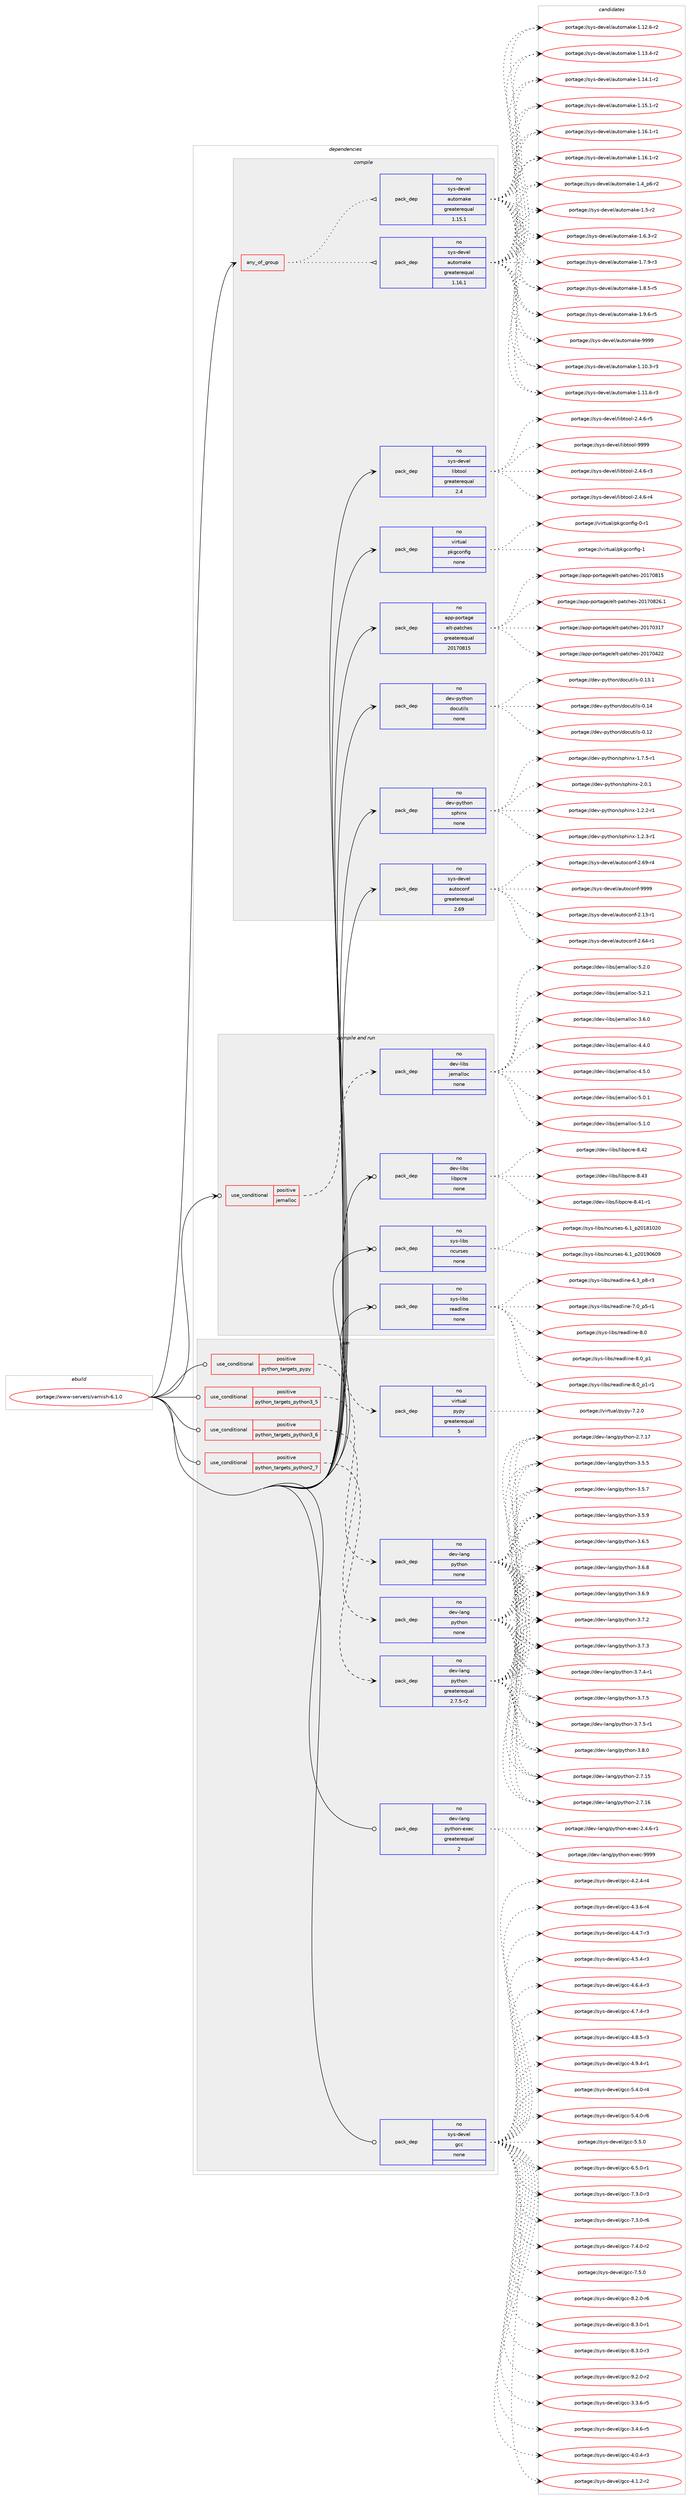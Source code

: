 digraph prolog {

# *************
# Graph options
# *************

newrank=true;
concentrate=true;
compound=true;
graph [rankdir=LR,fontname=Helvetica,fontsize=10,ranksep=1.5];#, ranksep=2.5, nodesep=0.2];
edge  [arrowhead=vee];
node  [fontname=Helvetica,fontsize=10];

# **********
# The ebuild
# **********

subgraph cluster_leftcol {
color=gray;
rank=same;
label=<<i>ebuild</i>>;
id [label="portage://www-servers/varnish-6.1.0", color=red, width=4, href="../www-servers/varnish-6.1.0.svg"];
}

# ****************
# The dependencies
# ****************

subgraph cluster_midcol {
color=gray;
label=<<i>dependencies</i>>;
subgraph cluster_compile {
fillcolor="#eeeeee";
style=filled;
label=<<i>compile</i>>;
subgraph any7630 {
dependency445275 [label=<<TABLE BORDER="0" CELLBORDER="1" CELLSPACING="0" CELLPADDING="4"><TR><TD CELLPADDING="10">any_of_group</TD></TR></TABLE>>, shape=none, color=red];subgraph pack330003 {
dependency445276 [label=<<TABLE BORDER="0" CELLBORDER="1" CELLSPACING="0" CELLPADDING="4" WIDTH="220"><TR><TD ROWSPAN="6" CELLPADDING="30">pack_dep</TD></TR><TR><TD WIDTH="110">no</TD></TR><TR><TD>sys-devel</TD></TR><TR><TD>automake</TD></TR><TR><TD>greaterequal</TD></TR><TR><TD>1.16.1</TD></TR></TABLE>>, shape=none, color=blue];
}
dependency445275:e -> dependency445276:w [weight=20,style="dotted",arrowhead="oinv"];
subgraph pack330004 {
dependency445277 [label=<<TABLE BORDER="0" CELLBORDER="1" CELLSPACING="0" CELLPADDING="4" WIDTH="220"><TR><TD ROWSPAN="6" CELLPADDING="30">pack_dep</TD></TR><TR><TD WIDTH="110">no</TD></TR><TR><TD>sys-devel</TD></TR><TR><TD>automake</TD></TR><TR><TD>greaterequal</TD></TR><TR><TD>1.15.1</TD></TR></TABLE>>, shape=none, color=blue];
}
dependency445275:e -> dependency445277:w [weight=20,style="dotted",arrowhead="oinv"];
}
id:e -> dependency445275:w [weight=20,style="solid",arrowhead="vee"];
subgraph pack330005 {
dependency445278 [label=<<TABLE BORDER="0" CELLBORDER="1" CELLSPACING="0" CELLPADDING="4" WIDTH="220"><TR><TD ROWSPAN="6" CELLPADDING="30">pack_dep</TD></TR><TR><TD WIDTH="110">no</TD></TR><TR><TD>app-portage</TD></TR><TR><TD>elt-patches</TD></TR><TR><TD>greaterequal</TD></TR><TR><TD>20170815</TD></TR></TABLE>>, shape=none, color=blue];
}
id:e -> dependency445278:w [weight=20,style="solid",arrowhead="vee"];
subgraph pack330006 {
dependency445279 [label=<<TABLE BORDER="0" CELLBORDER="1" CELLSPACING="0" CELLPADDING="4" WIDTH="220"><TR><TD ROWSPAN="6" CELLPADDING="30">pack_dep</TD></TR><TR><TD WIDTH="110">no</TD></TR><TR><TD>dev-python</TD></TR><TR><TD>docutils</TD></TR><TR><TD>none</TD></TR><TR><TD></TD></TR></TABLE>>, shape=none, color=blue];
}
id:e -> dependency445279:w [weight=20,style="solid",arrowhead="vee"];
subgraph pack330007 {
dependency445280 [label=<<TABLE BORDER="0" CELLBORDER="1" CELLSPACING="0" CELLPADDING="4" WIDTH="220"><TR><TD ROWSPAN="6" CELLPADDING="30">pack_dep</TD></TR><TR><TD WIDTH="110">no</TD></TR><TR><TD>dev-python</TD></TR><TR><TD>sphinx</TD></TR><TR><TD>none</TD></TR><TR><TD></TD></TR></TABLE>>, shape=none, color=blue];
}
id:e -> dependency445280:w [weight=20,style="solid",arrowhead="vee"];
subgraph pack330008 {
dependency445281 [label=<<TABLE BORDER="0" CELLBORDER="1" CELLSPACING="0" CELLPADDING="4" WIDTH="220"><TR><TD ROWSPAN="6" CELLPADDING="30">pack_dep</TD></TR><TR><TD WIDTH="110">no</TD></TR><TR><TD>sys-devel</TD></TR><TR><TD>autoconf</TD></TR><TR><TD>greaterequal</TD></TR><TR><TD>2.69</TD></TR></TABLE>>, shape=none, color=blue];
}
id:e -> dependency445281:w [weight=20,style="solid",arrowhead="vee"];
subgraph pack330009 {
dependency445282 [label=<<TABLE BORDER="0" CELLBORDER="1" CELLSPACING="0" CELLPADDING="4" WIDTH="220"><TR><TD ROWSPAN="6" CELLPADDING="30">pack_dep</TD></TR><TR><TD WIDTH="110">no</TD></TR><TR><TD>sys-devel</TD></TR><TR><TD>libtool</TD></TR><TR><TD>greaterequal</TD></TR><TR><TD>2.4</TD></TR></TABLE>>, shape=none, color=blue];
}
id:e -> dependency445282:w [weight=20,style="solid",arrowhead="vee"];
subgraph pack330010 {
dependency445283 [label=<<TABLE BORDER="0" CELLBORDER="1" CELLSPACING="0" CELLPADDING="4" WIDTH="220"><TR><TD ROWSPAN="6" CELLPADDING="30">pack_dep</TD></TR><TR><TD WIDTH="110">no</TD></TR><TR><TD>virtual</TD></TR><TR><TD>pkgconfig</TD></TR><TR><TD>none</TD></TR><TR><TD></TD></TR></TABLE>>, shape=none, color=blue];
}
id:e -> dependency445283:w [weight=20,style="solid",arrowhead="vee"];
}
subgraph cluster_compileandrun {
fillcolor="#eeeeee";
style=filled;
label=<<i>compile and run</i>>;
subgraph cond107357 {
dependency445284 [label=<<TABLE BORDER="0" CELLBORDER="1" CELLSPACING="0" CELLPADDING="4"><TR><TD ROWSPAN="3" CELLPADDING="10">use_conditional</TD></TR><TR><TD>positive</TD></TR><TR><TD>jemalloc</TD></TR></TABLE>>, shape=none, color=red];
subgraph pack330011 {
dependency445285 [label=<<TABLE BORDER="0" CELLBORDER="1" CELLSPACING="0" CELLPADDING="4" WIDTH="220"><TR><TD ROWSPAN="6" CELLPADDING="30">pack_dep</TD></TR><TR><TD WIDTH="110">no</TD></TR><TR><TD>dev-libs</TD></TR><TR><TD>jemalloc</TD></TR><TR><TD>none</TD></TR><TR><TD></TD></TR></TABLE>>, shape=none, color=blue];
}
dependency445284:e -> dependency445285:w [weight=20,style="dashed",arrowhead="vee"];
}
id:e -> dependency445284:w [weight=20,style="solid",arrowhead="odotvee"];
subgraph pack330012 {
dependency445286 [label=<<TABLE BORDER="0" CELLBORDER="1" CELLSPACING="0" CELLPADDING="4" WIDTH="220"><TR><TD ROWSPAN="6" CELLPADDING="30">pack_dep</TD></TR><TR><TD WIDTH="110">no</TD></TR><TR><TD>dev-libs</TD></TR><TR><TD>libpcre</TD></TR><TR><TD>none</TD></TR><TR><TD></TD></TR></TABLE>>, shape=none, color=blue];
}
id:e -> dependency445286:w [weight=20,style="solid",arrowhead="odotvee"];
subgraph pack330013 {
dependency445287 [label=<<TABLE BORDER="0" CELLBORDER="1" CELLSPACING="0" CELLPADDING="4" WIDTH="220"><TR><TD ROWSPAN="6" CELLPADDING="30">pack_dep</TD></TR><TR><TD WIDTH="110">no</TD></TR><TR><TD>sys-libs</TD></TR><TR><TD>ncurses</TD></TR><TR><TD>none</TD></TR><TR><TD></TD></TR></TABLE>>, shape=none, color=blue];
}
id:e -> dependency445287:w [weight=20,style="solid",arrowhead="odotvee"];
subgraph pack330014 {
dependency445288 [label=<<TABLE BORDER="0" CELLBORDER="1" CELLSPACING="0" CELLPADDING="4" WIDTH="220"><TR><TD ROWSPAN="6" CELLPADDING="30">pack_dep</TD></TR><TR><TD WIDTH="110">no</TD></TR><TR><TD>sys-libs</TD></TR><TR><TD>readline</TD></TR><TR><TD>none</TD></TR><TR><TD></TD></TR></TABLE>>, shape=none, color=blue];
}
id:e -> dependency445288:w [weight=20,style="solid",arrowhead="odotvee"];
}
subgraph cluster_run {
fillcolor="#eeeeee";
style=filled;
label=<<i>run</i>>;
subgraph cond107358 {
dependency445289 [label=<<TABLE BORDER="0" CELLBORDER="1" CELLSPACING="0" CELLPADDING="4"><TR><TD ROWSPAN="3" CELLPADDING="10">use_conditional</TD></TR><TR><TD>positive</TD></TR><TR><TD>python_targets_pypy</TD></TR></TABLE>>, shape=none, color=red];
subgraph pack330015 {
dependency445290 [label=<<TABLE BORDER="0" CELLBORDER="1" CELLSPACING="0" CELLPADDING="4" WIDTH="220"><TR><TD ROWSPAN="6" CELLPADDING="30">pack_dep</TD></TR><TR><TD WIDTH="110">no</TD></TR><TR><TD>virtual</TD></TR><TR><TD>pypy</TD></TR><TR><TD>greaterequal</TD></TR><TR><TD>5</TD></TR></TABLE>>, shape=none, color=blue];
}
dependency445289:e -> dependency445290:w [weight=20,style="dashed",arrowhead="vee"];
}
id:e -> dependency445289:w [weight=20,style="solid",arrowhead="odot"];
subgraph cond107359 {
dependency445291 [label=<<TABLE BORDER="0" CELLBORDER="1" CELLSPACING="0" CELLPADDING="4"><TR><TD ROWSPAN="3" CELLPADDING="10">use_conditional</TD></TR><TR><TD>positive</TD></TR><TR><TD>python_targets_python2_7</TD></TR></TABLE>>, shape=none, color=red];
subgraph pack330016 {
dependency445292 [label=<<TABLE BORDER="0" CELLBORDER="1" CELLSPACING="0" CELLPADDING="4" WIDTH="220"><TR><TD ROWSPAN="6" CELLPADDING="30">pack_dep</TD></TR><TR><TD WIDTH="110">no</TD></TR><TR><TD>dev-lang</TD></TR><TR><TD>python</TD></TR><TR><TD>greaterequal</TD></TR><TR><TD>2.7.5-r2</TD></TR></TABLE>>, shape=none, color=blue];
}
dependency445291:e -> dependency445292:w [weight=20,style="dashed",arrowhead="vee"];
}
id:e -> dependency445291:w [weight=20,style="solid",arrowhead="odot"];
subgraph cond107360 {
dependency445293 [label=<<TABLE BORDER="0" CELLBORDER="1" CELLSPACING="0" CELLPADDING="4"><TR><TD ROWSPAN="3" CELLPADDING="10">use_conditional</TD></TR><TR><TD>positive</TD></TR><TR><TD>python_targets_python3_5</TD></TR></TABLE>>, shape=none, color=red];
subgraph pack330017 {
dependency445294 [label=<<TABLE BORDER="0" CELLBORDER="1" CELLSPACING="0" CELLPADDING="4" WIDTH="220"><TR><TD ROWSPAN="6" CELLPADDING="30">pack_dep</TD></TR><TR><TD WIDTH="110">no</TD></TR><TR><TD>dev-lang</TD></TR><TR><TD>python</TD></TR><TR><TD>none</TD></TR><TR><TD></TD></TR></TABLE>>, shape=none, color=blue];
}
dependency445293:e -> dependency445294:w [weight=20,style="dashed",arrowhead="vee"];
}
id:e -> dependency445293:w [weight=20,style="solid",arrowhead="odot"];
subgraph cond107361 {
dependency445295 [label=<<TABLE BORDER="0" CELLBORDER="1" CELLSPACING="0" CELLPADDING="4"><TR><TD ROWSPAN="3" CELLPADDING="10">use_conditional</TD></TR><TR><TD>positive</TD></TR><TR><TD>python_targets_python3_6</TD></TR></TABLE>>, shape=none, color=red];
subgraph pack330018 {
dependency445296 [label=<<TABLE BORDER="0" CELLBORDER="1" CELLSPACING="0" CELLPADDING="4" WIDTH="220"><TR><TD ROWSPAN="6" CELLPADDING="30">pack_dep</TD></TR><TR><TD WIDTH="110">no</TD></TR><TR><TD>dev-lang</TD></TR><TR><TD>python</TD></TR><TR><TD>none</TD></TR><TR><TD></TD></TR></TABLE>>, shape=none, color=blue];
}
dependency445295:e -> dependency445296:w [weight=20,style="dashed",arrowhead="vee"];
}
id:e -> dependency445295:w [weight=20,style="solid",arrowhead="odot"];
subgraph pack330019 {
dependency445297 [label=<<TABLE BORDER="0" CELLBORDER="1" CELLSPACING="0" CELLPADDING="4" WIDTH="220"><TR><TD ROWSPAN="6" CELLPADDING="30">pack_dep</TD></TR><TR><TD WIDTH="110">no</TD></TR><TR><TD>dev-lang</TD></TR><TR><TD>python-exec</TD></TR><TR><TD>greaterequal</TD></TR><TR><TD>2</TD></TR></TABLE>>, shape=none, color=blue];
}
id:e -> dependency445297:w [weight=20,style="solid",arrowhead="odot"];
subgraph pack330020 {
dependency445298 [label=<<TABLE BORDER="0" CELLBORDER="1" CELLSPACING="0" CELLPADDING="4" WIDTH="220"><TR><TD ROWSPAN="6" CELLPADDING="30">pack_dep</TD></TR><TR><TD WIDTH="110">no</TD></TR><TR><TD>sys-devel</TD></TR><TR><TD>gcc</TD></TR><TR><TD>none</TD></TR><TR><TD></TD></TR></TABLE>>, shape=none, color=blue];
}
id:e -> dependency445298:w [weight=20,style="solid",arrowhead="odot"];
}
}

# **************
# The candidates
# **************

subgraph cluster_choices {
rank=same;
color=gray;
label=<<i>candidates</i>>;

subgraph choice330003 {
color=black;
nodesep=1;
choiceportage11512111545100101118101108479711711611110997107101454946494846514511451 [label="portage://sys-devel/automake-1.10.3-r3", color=red, width=4,href="../sys-devel/automake-1.10.3-r3.svg"];
choiceportage11512111545100101118101108479711711611110997107101454946494946544511451 [label="portage://sys-devel/automake-1.11.6-r3", color=red, width=4,href="../sys-devel/automake-1.11.6-r3.svg"];
choiceportage11512111545100101118101108479711711611110997107101454946495046544511450 [label="portage://sys-devel/automake-1.12.6-r2", color=red, width=4,href="../sys-devel/automake-1.12.6-r2.svg"];
choiceportage11512111545100101118101108479711711611110997107101454946495146524511450 [label="portage://sys-devel/automake-1.13.4-r2", color=red, width=4,href="../sys-devel/automake-1.13.4-r2.svg"];
choiceportage11512111545100101118101108479711711611110997107101454946495246494511450 [label="portage://sys-devel/automake-1.14.1-r2", color=red, width=4,href="../sys-devel/automake-1.14.1-r2.svg"];
choiceportage11512111545100101118101108479711711611110997107101454946495346494511450 [label="portage://sys-devel/automake-1.15.1-r2", color=red, width=4,href="../sys-devel/automake-1.15.1-r2.svg"];
choiceportage11512111545100101118101108479711711611110997107101454946495446494511449 [label="portage://sys-devel/automake-1.16.1-r1", color=red, width=4,href="../sys-devel/automake-1.16.1-r1.svg"];
choiceportage11512111545100101118101108479711711611110997107101454946495446494511450 [label="portage://sys-devel/automake-1.16.1-r2", color=red, width=4,href="../sys-devel/automake-1.16.1-r2.svg"];
choiceportage115121115451001011181011084797117116111109971071014549465295112544511450 [label="portage://sys-devel/automake-1.4_p6-r2", color=red, width=4,href="../sys-devel/automake-1.4_p6-r2.svg"];
choiceportage11512111545100101118101108479711711611110997107101454946534511450 [label="portage://sys-devel/automake-1.5-r2", color=red, width=4,href="../sys-devel/automake-1.5-r2.svg"];
choiceportage115121115451001011181011084797117116111109971071014549465446514511450 [label="portage://sys-devel/automake-1.6.3-r2", color=red, width=4,href="../sys-devel/automake-1.6.3-r2.svg"];
choiceportage115121115451001011181011084797117116111109971071014549465546574511451 [label="portage://sys-devel/automake-1.7.9-r3", color=red, width=4,href="../sys-devel/automake-1.7.9-r3.svg"];
choiceportage115121115451001011181011084797117116111109971071014549465646534511453 [label="portage://sys-devel/automake-1.8.5-r5", color=red, width=4,href="../sys-devel/automake-1.8.5-r5.svg"];
choiceportage115121115451001011181011084797117116111109971071014549465746544511453 [label="portage://sys-devel/automake-1.9.6-r5", color=red, width=4,href="../sys-devel/automake-1.9.6-r5.svg"];
choiceportage115121115451001011181011084797117116111109971071014557575757 [label="portage://sys-devel/automake-9999", color=red, width=4,href="../sys-devel/automake-9999.svg"];
dependency445276:e -> choiceportage11512111545100101118101108479711711611110997107101454946494846514511451:w [style=dotted,weight="100"];
dependency445276:e -> choiceportage11512111545100101118101108479711711611110997107101454946494946544511451:w [style=dotted,weight="100"];
dependency445276:e -> choiceportage11512111545100101118101108479711711611110997107101454946495046544511450:w [style=dotted,weight="100"];
dependency445276:e -> choiceportage11512111545100101118101108479711711611110997107101454946495146524511450:w [style=dotted,weight="100"];
dependency445276:e -> choiceportage11512111545100101118101108479711711611110997107101454946495246494511450:w [style=dotted,weight="100"];
dependency445276:e -> choiceportage11512111545100101118101108479711711611110997107101454946495346494511450:w [style=dotted,weight="100"];
dependency445276:e -> choiceportage11512111545100101118101108479711711611110997107101454946495446494511449:w [style=dotted,weight="100"];
dependency445276:e -> choiceportage11512111545100101118101108479711711611110997107101454946495446494511450:w [style=dotted,weight="100"];
dependency445276:e -> choiceportage115121115451001011181011084797117116111109971071014549465295112544511450:w [style=dotted,weight="100"];
dependency445276:e -> choiceportage11512111545100101118101108479711711611110997107101454946534511450:w [style=dotted,weight="100"];
dependency445276:e -> choiceportage115121115451001011181011084797117116111109971071014549465446514511450:w [style=dotted,weight="100"];
dependency445276:e -> choiceportage115121115451001011181011084797117116111109971071014549465546574511451:w [style=dotted,weight="100"];
dependency445276:e -> choiceportage115121115451001011181011084797117116111109971071014549465646534511453:w [style=dotted,weight="100"];
dependency445276:e -> choiceportage115121115451001011181011084797117116111109971071014549465746544511453:w [style=dotted,weight="100"];
dependency445276:e -> choiceportage115121115451001011181011084797117116111109971071014557575757:w [style=dotted,weight="100"];
}
subgraph choice330004 {
color=black;
nodesep=1;
choiceportage11512111545100101118101108479711711611110997107101454946494846514511451 [label="portage://sys-devel/automake-1.10.3-r3", color=red, width=4,href="../sys-devel/automake-1.10.3-r3.svg"];
choiceportage11512111545100101118101108479711711611110997107101454946494946544511451 [label="portage://sys-devel/automake-1.11.6-r3", color=red, width=4,href="../sys-devel/automake-1.11.6-r3.svg"];
choiceportage11512111545100101118101108479711711611110997107101454946495046544511450 [label="portage://sys-devel/automake-1.12.6-r2", color=red, width=4,href="../sys-devel/automake-1.12.6-r2.svg"];
choiceportage11512111545100101118101108479711711611110997107101454946495146524511450 [label="portage://sys-devel/automake-1.13.4-r2", color=red, width=4,href="../sys-devel/automake-1.13.4-r2.svg"];
choiceportage11512111545100101118101108479711711611110997107101454946495246494511450 [label="portage://sys-devel/automake-1.14.1-r2", color=red, width=4,href="../sys-devel/automake-1.14.1-r2.svg"];
choiceportage11512111545100101118101108479711711611110997107101454946495346494511450 [label="portage://sys-devel/automake-1.15.1-r2", color=red, width=4,href="../sys-devel/automake-1.15.1-r2.svg"];
choiceportage11512111545100101118101108479711711611110997107101454946495446494511449 [label="portage://sys-devel/automake-1.16.1-r1", color=red, width=4,href="../sys-devel/automake-1.16.1-r1.svg"];
choiceportage11512111545100101118101108479711711611110997107101454946495446494511450 [label="portage://sys-devel/automake-1.16.1-r2", color=red, width=4,href="../sys-devel/automake-1.16.1-r2.svg"];
choiceportage115121115451001011181011084797117116111109971071014549465295112544511450 [label="portage://sys-devel/automake-1.4_p6-r2", color=red, width=4,href="../sys-devel/automake-1.4_p6-r2.svg"];
choiceportage11512111545100101118101108479711711611110997107101454946534511450 [label="portage://sys-devel/automake-1.5-r2", color=red, width=4,href="../sys-devel/automake-1.5-r2.svg"];
choiceportage115121115451001011181011084797117116111109971071014549465446514511450 [label="portage://sys-devel/automake-1.6.3-r2", color=red, width=4,href="../sys-devel/automake-1.6.3-r2.svg"];
choiceportage115121115451001011181011084797117116111109971071014549465546574511451 [label="portage://sys-devel/automake-1.7.9-r3", color=red, width=4,href="../sys-devel/automake-1.7.9-r3.svg"];
choiceportage115121115451001011181011084797117116111109971071014549465646534511453 [label="portage://sys-devel/automake-1.8.5-r5", color=red, width=4,href="../sys-devel/automake-1.8.5-r5.svg"];
choiceportage115121115451001011181011084797117116111109971071014549465746544511453 [label="portage://sys-devel/automake-1.9.6-r5", color=red, width=4,href="../sys-devel/automake-1.9.6-r5.svg"];
choiceportage115121115451001011181011084797117116111109971071014557575757 [label="portage://sys-devel/automake-9999", color=red, width=4,href="../sys-devel/automake-9999.svg"];
dependency445277:e -> choiceportage11512111545100101118101108479711711611110997107101454946494846514511451:w [style=dotted,weight="100"];
dependency445277:e -> choiceportage11512111545100101118101108479711711611110997107101454946494946544511451:w [style=dotted,weight="100"];
dependency445277:e -> choiceportage11512111545100101118101108479711711611110997107101454946495046544511450:w [style=dotted,weight="100"];
dependency445277:e -> choiceportage11512111545100101118101108479711711611110997107101454946495146524511450:w [style=dotted,weight="100"];
dependency445277:e -> choiceportage11512111545100101118101108479711711611110997107101454946495246494511450:w [style=dotted,weight="100"];
dependency445277:e -> choiceportage11512111545100101118101108479711711611110997107101454946495346494511450:w [style=dotted,weight="100"];
dependency445277:e -> choiceportage11512111545100101118101108479711711611110997107101454946495446494511449:w [style=dotted,weight="100"];
dependency445277:e -> choiceportage11512111545100101118101108479711711611110997107101454946495446494511450:w [style=dotted,weight="100"];
dependency445277:e -> choiceportage115121115451001011181011084797117116111109971071014549465295112544511450:w [style=dotted,weight="100"];
dependency445277:e -> choiceportage11512111545100101118101108479711711611110997107101454946534511450:w [style=dotted,weight="100"];
dependency445277:e -> choiceportage115121115451001011181011084797117116111109971071014549465446514511450:w [style=dotted,weight="100"];
dependency445277:e -> choiceportage115121115451001011181011084797117116111109971071014549465546574511451:w [style=dotted,weight="100"];
dependency445277:e -> choiceportage115121115451001011181011084797117116111109971071014549465646534511453:w [style=dotted,weight="100"];
dependency445277:e -> choiceportage115121115451001011181011084797117116111109971071014549465746544511453:w [style=dotted,weight="100"];
dependency445277:e -> choiceportage115121115451001011181011084797117116111109971071014557575757:w [style=dotted,weight="100"];
}
subgraph choice330005 {
color=black;
nodesep=1;
choiceportage97112112451121111141169710310147101108116451129711699104101115455048495548514955 [label="portage://app-portage/elt-patches-20170317", color=red, width=4,href="../app-portage/elt-patches-20170317.svg"];
choiceportage97112112451121111141169710310147101108116451129711699104101115455048495548525050 [label="portage://app-portage/elt-patches-20170422", color=red, width=4,href="../app-portage/elt-patches-20170422.svg"];
choiceportage97112112451121111141169710310147101108116451129711699104101115455048495548564953 [label="portage://app-portage/elt-patches-20170815", color=red, width=4,href="../app-portage/elt-patches-20170815.svg"];
choiceportage971121124511211111411697103101471011081164511297116991041011154550484955485650544649 [label="portage://app-portage/elt-patches-20170826.1", color=red, width=4,href="../app-portage/elt-patches-20170826.1.svg"];
dependency445278:e -> choiceportage97112112451121111141169710310147101108116451129711699104101115455048495548514955:w [style=dotted,weight="100"];
dependency445278:e -> choiceportage97112112451121111141169710310147101108116451129711699104101115455048495548525050:w [style=dotted,weight="100"];
dependency445278:e -> choiceportage97112112451121111141169710310147101108116451129711699104101115455048495548564953:w [style=dotted,weight="100"];
dependency445278:e -> choiceportage971121124511211111411697103101471011081164511297116991041011154550484955485650544649:w [style=dotted,weight="100"];
}
subgraph choice330006 {
color=black;
nodesep=1;
choiceportage1001011184511212111610411111047100111991171161051081154548464950 [label="portage://dev-python/docutils-0.12", color=red, width=4,href="../dev-python/docutils-0.12.svg"];
choiceportage10010111845112121116104111110471001119911711610510811545484649514649 [label="portage://dev-python/docutils-0.13.1", color=red, width=4,href="../dev-python/docutils-0.13.1.svg"];
choiceportage1001011184511212111610411111047100111991171161051081154548464952 [label="portage://dev-python/docutils-0.14", color=red, width=4,href="../dev-python/docutils-0.14.svg"];
dependency445279:e -> choiceportage1001011184511212111610411111047100111991171161051081154548464950:w [style=dotted,weight="100"];
dependency445279:e -> choiceportage10010111845112121116104111110471001119911711610510811545484649514649:w [style=dotted,weight="100"];
dependency445279:e -> choiceportage1001011184511212111610411111047100111991171161051081154548464952:w [style=dotted,weight="100"];
}
subgraph choice330007 {
color=black;
nodesep=1;
choiceportage10010111845112121116104111110471151121041051101204549465046504511449 [label="portage://dev-python/sphinx-1.2.2-r1", color=red, width=4,href="../dev-python/sphinx-1.2.2-r1.svg"];
choiceportage10010111845112121116104111110471151121041051101204549465046514511449 [label="portage://dev-python/sphinx-1.2.3-r1", color=red, width=4,href="../dev-python/sphinx-1.2.3-r1.svg"];
choiceportage10010111845112121116104111110471151121041051101204549465546534511449 [label="portage://dev-python/sphinx-1.7.5-r1", color=red, width=4,href="../dev-python/sphinx-1.7.5-r1.svg"];
choiceportage1001011184511212111610411111047115112104105110120455046484649 [label="portage://dev-python/sphinx-2.0.1", color=red, width=4,href="../dev-python/sphinx-2.0.1.svg"];
dependency445280:e -> choiceportage10010111845112121116104111110471151121041051101204549465046504511449:w [style=dotted,weight="100"];
dependency445280:e -> choiceportage10010111845112121116104111110471151121041051101204549465046514511449:w [style=dotted,weight="100"];
dependency445280:e -> choiceportage10010111845112121116104111110471151121041051101204549465546534511449:w [style=dotted,weight="100"];
dependency445280:e -> choiceportage1001011184511212111610411111047115112104105110120455046484649:w [style=dotted,weight="100"];
}
subgraph choice330008 {
color=black;
nodesep=1;
choiceportage1151211154510010111810110847971171161119911111010245504649514511449 [label="portage://sys-devel/autoconf-2.13-r1", color=red, width=4,href="../sys-devel/autoconf-2.13-r1.svg"];
choiceportage1151211154510010111810110847971171161119911111010245504654524511449 [label="portage://sys-devel/autoconf-2.64-r1", color=red, width=4,href="../sys-devel/autoconf-2.64-r1.svg"];
choiceportage1151211154510010111810110847971171161119911111010245504654574511452 [label="portage://sys-devel/autoconf-2.69-r4", color=red, width=4,href="../sys-devel/autoconf-2.69-r4.svg"];
choiceportage115121115451001011181011084797117116111991111101024557575757 [label="portage://sys-devel/autoconf-9999", color=red, width=4,href="../sys-devel/autoconf-9999.svg"];
dependency445281:e -> choiceportage1151211154510010111810110847971171161119911111010245504649514511449:w [style=dotted,weight="100"];
dependency445281:e -> choiceportage1151211154510010111810110847971171161119911111010245504654524511449:w [style=dotted,weight="100"];
dependency445281:e -> choiceportage1151211154510010111810110847971171161119911111010245504654574511452:w [style=dotted,weight="100"];
dependency445281:e -> choiceportage115121115451001011181011084797117116111991111101024557575757:w [style=dotted,weight="100"];
}
subgraph choice330009 {
color=black;
nodesep=1;
choiceportage1151211154510010111810110847108105981161111111084550465246544511451 [label="portage://sys-devel/libtool-2.4.6-r3", color=red, width=4,href="../sys-devel/libtool-2.4.6-r3.svg"];
choiceportage1151211154510010111810110847108105981161111111084550465246544511452 [label="portage://sys-devel/libtool-2.4.6-r4", color=red, width=4,href="../sys-devel/libtool-2.4.6-r4.svg"];
choiceportage1151211154510010111810110847108105981161111111084550465246544511453 [label="portage://sys-devel/libtool-2.4.6-r5", color=red, width=4,href="../sys-devel/libtool-2.4.6-r5.svg"];
choiceportage1151211154510010111810110847108105981161111111084557575757 [label="portage://sys-devel/libtool-9999", color=red, width=4,href="../sys-devel/libtool-9999.svg"];
dependency445282:e -> choiceportage1151211154510010111810110847108105981161111111084550465246544511451:w [style=dotted,weight="100"];
dependency445282:e -> choiceportage1151211154510010111810110847108105981161111111084550465246544511452:w [style=dotted,weight="100"];
dependency445282:e -> choiceportage1151211154510010111810110847108105981161111111084550465246544511453:w [style=dotted,weight="100"];
dependency445282:e -> choiceportage1151211154510010111810110847108105981161111111084557575757:w [style=dotted,weight="100"];
}
subgraph choice330010 {
color=black;
nodesep=1;
choiceportage11810511411611797108471121071039911111010210510345484511449 [label="portage://virtual/pkgconfig-0-r1", color=red, width=4,href="../virtual/pkgconfig-0-r1.svg"];
choiceportage1181051141161179710847112107103991111101021051034549 [label="portage://virtual/pkgconfig-1", color=red, width=4,href="../virtual/pkgconfig-1.svg"];
dependency445283:e -> choiceportage11810511411611797108471121071039911111010210510345484511449:w [style=dotted,weight="100"];
dependency445283:e -> choiceportage1181051141161179710847112107103991111101021051034549:w [style=dotted,weight="100"];
}
subgraph choice330011 {
color=black;
nodesep=1;
choiceportage1001011184510810598115471061011099710810811199455146544648 [label="portage://dev-libs/jemalloc-3.6.0", color=red, width=4,href="../dev-libs/jemalloc-3.6.0.svg"];
choiceportage1001011184510810598115471061011099710810811199455246524648 [label="portage://dev-libs/jemalloc-4.4.0", color=red, width=4,href="../dev-libs/jemalloc-4.4.0.svg"];
choiceportage1001011184510810598115471061011099710810811199455246534648 [label="portage://dev-libs/jemalloc-4.5.0", color=red, width=4,href="../dev-libs/jemalloc-4.5.0.svg"];
choiceportage1001011184510810598115471061011099710810811199455346484649 [label="portage://dev-libs/jemalloc-5.0.1", color=red, width=4,href="../dev-libs/jemalloc-5.0.1.svg"];
choiceportage1001011184510810598115471061011099710810811199455346494648 [label="portage://dev-libs/jemalloc-5.1.0", color=red, width=4,href="../dev-libs/jemalloc-5.1.0.svg"];
choiceportage1001011184510810598115471061011099710810811199455346504648 [label="portage://dev-libs/jemalloc-5.2.0", color=red, width=4,href="../dev-libs/jemalloc-5.2.0.svg"];
choiceportage1001011184510810598115471061011099710810811199455346504649 [label="portage://dev-libs/jemalloc-5.2.1", color=red, width=4,href="../dev-libs/jemalloc-5.2.1.svg"];
dependency445285:e -> choiceportage1001011184510810598115471061011099710810811199455146544648:w [style=dotted,weight="100"];
dependency445285:e -> choiceportage1001011184510810598115471061011099710810811199455246524648:w [style=dotted,weight="100"];
dependency445285:e -> choiceportage1001011184510810598115471061011099710810811199455246534648:w [style=dotted,weight="100"];
dependency445285:e -> choiceportage1001011184510810598115471061011099710810811199455346484649:w [style=dotted,weight="100"];
dependency445285:e -> choiceportage1001011184510810598115471061011099710810811199455346494648:w [style=dotted,weight="100"];
dependency445285:e -> choiceportage1001011184510810598115471061011099710810811199455346504648:w [style=dotted,weight="100"];
dependency445285:e -> choiceportage1001011184510810598115471061011099710810811199455346504649:w [style=dotted,weight="100"];
}
subgraph choice330012 {
color=black;
nodesep=1;
choiceportage100101118451081059811547108105981129911410145564652494511449 [label="portage://dev-libs/libpcre-8.41-r1", color=red, width=4,href="../dev-libs/libpcre-8.41-r1.svg"];
choiceportage10010111845108105981154710810598112991141014556465250 [label="portage://dev-libs/libpcre-8.42", color=red, width=4,href="../dev-libs/libpcre-8.42.svg"];
choiceportage10010111845108105981154710810598112991141014556465251 [label="portage://dev-libs/libpcre-8.43", color=red, width=4,href="../dev-libs/libpcre-8.43.svg"];
dependency445286:e -> choiceportage100101118451081059811547108105981129911410145564652494511449:w [style=dotted,weight="100"];
dependency445286:e -> choiceportage10010111845108105981154710810598112991141014556465250:w [style=dotted,weight="100"];
dependency445286:e -> choiceportage10010111845108105981154710810598112991141014556465251:w [style=dotted,weight="100"];
}
subgraph choice330013 {
color=black;
nodesep=1;
choiceportage1151211154510810598115471109911711411510111545544649951125048495649485048 [label="portage://sys-libs/ncurses-6.1_p20181020", color=red, width=4,href="../sys-libs/ncurses-6.1_p20181020.svg"];
choiceportage1151211154510810598115471109911711411510111545544649951125048495748544857 [label="portage://sys-libs/ncurses-6.1_p20190609", color=red, width=4,href="../sys-libs/ncurses-6.1_p20190609.svg"];
dependency445287:e -> choiceportage1151211154510810598115471109911711411510111545544649951125048495649485048:w [style=dotted,weight="100"];
dependency445287:e -> choiceportage1151211154510810598115471109911711411510111545544649951125048495748544857:w [style=dotted,weight="100"];
}
subgraph choice330014 {
color=black;
nodesep=1;
choiceportage115121115451081059811547114101971001081051101014554465195112564511451 [label="portage://sys-libs/readline-6.3_p8-r3", color=red, width=4,href="../sys-libs/readline-6.3_p8-r3.svg"];
choiceportage115121115451081059811547114101971001081051101014555464895112534511449 [label="portage://sys-libs/readline-7.0_p5-r1", color=red, width=4,href="../sys-libs/readline-7.0_p5-r1.svg"];
choiceportage1151211154510810598115471141019710010810511010145564648 [label="portage://sys-libs/readline-8.0", color=red, width=4,href="../sys-libs/readline-8.0.svg"];
choiceportage11512111545108105981154711410197100108105110101455646489511249 [label="portage://sys-libs/readline-8.0_p1", color=red, width=4,href="../sys-libs/readline-8.0_p1.svg"];
choiceportage115121115451081059811547114101971001081051101014556464895112494511449 [label="portage://sys-libs/readline-8.0_p1-r1", color=red, width=4,href="../sys-libs/readline-8.0_p1-r1.svg"];
dependency445288:e -> choiceportage115121115451081059811547114101971001081051101014554465195112564511451:w [style=dotted,weight="100"];
dependency445288:e -> choiceportage115121115451081059811547114101971001081051101014555464895112534511449:w [style=dotted,weight="100"];
dependency445288:e -> choiceportage1151211154510810598115471141019710010810511010145564648:w [style=dotted,weight="100"];
dependency445288:e -> choiceportage11512111545108105981154711410197100108105110101455646489511249:w [style=dotted,weight="100"];
dependency445288:e -> choiceportage115121115451081059811547114101971001081051101014556464895112494511449:w [style=dotted,weight="100"];
}
subgraph choice330015 {
color=black;
nodesep=1;
choiceportage1181051141161179710847112121112121455546504648 [label="portage://virtual/pypy-7.2.0", color=red, width=4,href="../virtual/pypy-7.2.0.svg"];
dependency445290:e -> choiceportage1181051141161179710847112121112121455546504648:w [style=dotted,weight="100"];
}
subgraph choice330016 {
color=black;
nodesep=1;
choiceportage10010111845108971101034711212111610411111045504655464953 [label="portage://dev-lang/python-2.7.15", color=red, width=4,href="../dev-lang/python-2.7.15.svg"];
choiceportage10010111845108971101034711212111610411111045504655464954 [label="portage://dev-lang/python-2.7.16", color=red, width=4,href="../dev-lang/python-2.7.16.svg"];
choiceportage10010111845108971101034711212111610411111045504655464955 [label="portage://dev-lang/python-2.7.17", color=red, width=4,href="../dev-lang/python-2.7.17.svg"];
choiceportage100101118451089711010347112121116104111110455146534653 [label="portage://dev-lang/python-3.5.5", color=red, width=4,href="../dev-lang/python-3.5.5.svg"];
choiceportage100101118451089711010347112121116104111110455146534655 [label="portage://dev-lang/python-3.5.7", color=red, width=4,href="../dev-lang/python-3.5.7.svg"];
choiceportage100101118451089711010347112121116104111110455146534657 [label="portage://dev-lang/python-3.5.9", color=red, width=4,href="../dev-lang/python-3.5.9.svg"];
choiceportage100101118451089711010347112121116104111110455146544653 [label="portage://dev-lang/python-3.6.5", color=red, width=4,href="../dev-lang/python-3.6.5.svg"];
choiceportage100101118451089711010347112121116104111110455146544656 [label="portage://dev-lang/python-3.6.8", color=red, width=4,href="../dev-lang/python-3.6.8.svg"];
choiceportage100101118451089711010347112121116104111110455146544657 [label="portage://dev-lang/python-3.6.9", color=red, width=4,href="../dev-lang/python-3.6.9.svg"];
choiceportage100101118451089711010347112121116104111110455146554650 [label="portage://dev-lang/python-3.7.2", color=red, width=4,href="../dev-lang/python-3.7.2.svg"];
choiceportage100101118451089711010347112121116104111110455146554651 [label="portage://dev-lang/python-3.7.3", color=red, width=4,href="../dev-lang/python-3.7.3.svg"];
choiceportage1001011184510897110103471121211161041111104551465546524511449 [label="portage://dev-lang/python-3.7.4-r1", color=red, width=4,href="../dev-lang/python-3.7.4-r1.svg"];
choiceportage100101118451089711010347112121116104111110455146554653 [label="portage://dev-lang/python-3.7.5", color=red, width=4,href="../dev-lang/python-3.7.5.svg"];
choiceportage1001011184510897110103471121211161041111104551465546534511449 [label="portage://dev-lang/python-3.7.5-r1", color=red, width=4,href="../dev-lang/python-3.7.5-r1.svg"];
choiceportage100101118451089711010347112121116104111110455146564648 [label="portage://dev-lang/python-3.8.0", color=red, width=4,href="../dev-lang/python-3.8.0.svg"];
dependency445292:e -> choiceportage10010111845108971101034711212111610411111045504655464953:w [style=dotted,weight="100"];
dependency445292:e -> choiceportage10010111845108971101034711212111610411111045504655464954:w [style=dotted,weight="100"];
dependency445292:e -> choiceportage10010111845108971101034711212111610411111045504655464955:w [style=dotted,weight="100"];
dependency445292:e -> choiceportage100101118451089711010347112121116104111110455146534653:w [style=dotted,weight="100"];
dependency445292:e -> choiceportage100101118451089711010347112121116104111110455146534655:w [style=dotted,weight="100"];
dependency445292:e -> choiceportage100101118451089711010347112121116104111110455146534657:w [style=dotted,weight="100"];
dependency445292:e -> choiceportage100101118451089711010347112121116104111110455146544653:w [style=dotted,weight="100"];
dependency445292:e -> choiceportage100101118451089711010347112121116104111110455146544656:w [style=dotted,weight="100"];
dependency445292:e -> choiceportage100101118451089711010347112121116104111110455146544657:w [style=dotted,weight="100"];
dependency445292:e -> choiceportage100101118451089711010347112121116104111110455146554650:w [style=dotted,weight="100"];
dependency445292:e -> choiceportage100101118451089711010347112121116104111110455146554651:w [style=dotted,weight="100"];
dependency445292:e -> choiceportage1001011184510897110103471121211161041111104551465546524511449:w [style=dotted,weight="100"];
dependency445292:e -> choiceportage100101118451089711010347112121116104111110455146554653:w [style=dotted,weight="100"];
dependency445292:e -> choiceportage1001011184510897110103471121211161041111104551465546534511449:w [style=dotted,weight="100"];
dependency445292:e -> choiceportage100101118451089711010347112121116104111110455146564648:w [style=dotted,weight="100"];
}
subgraph choice330017 {
color=black;
nodesep=1;
choiceportage10010111845108971101034711212111610411111045504655464953 [label="portage://dev-lang/python-2.7.15", color=red, width=4,href="../dev-lang/python-2.7.15.svg"];
choiceportage10010111845108971101034711212111610411111045504655464954 [label="portage://dev-lang/python-2.7.16", color=red, width=4,href="../dev-lang/python-2.7.16.svg"];
choiceportage10010111845108971101034711212111610411111045504655464955 [label="portage://dev-lang/python-2.7.17", color=red, width=4,href="../dev-lang/python-2.7.17.svg"];
choiceportage100101118451089711010347112121116104111110455146534653 [label="portage://dev-lang/python-3.5.5", color=red, width=4,href="../dev-lang/python-3.5.5.svg"];
choiceportage100101118451089711010347112121116104111110455146534655 [label="portage://dev-lang/python-3.5.7", color=red, width=4,href="../dev-lang/python-3.5.7.svg"];
choiceportage100101118451089711010347112121116104111110455146534657 [label="portage://dev-lang/python-3.5.9", color=red, width=4,href="../dev-lang/python-3.5.9.svg"];
choiceportage100101118451089711010347112121116104111110455146544653 [label="portage://dev-lang/python-3.6.5", color=red, width=4,href="../dev-lang/python-3.6.5.svg"];
choiceportage100101118451089711010347112121116104111110455146544656 [label="portage://dev-lang/python-3.6.8", color=red, width=4,href="../dev-lang/python-3.6.8.svg"];
choiceportage100101118451089711010347112121116104111110455146544657 [label="portage://dev-lang/python-3.6.9", color=red, width=4,href="../dev-lang/python-3.6.9.svg"];
choiceportage100101118451089711010347112121116104111110455146554650 [label="portage://dev-lang/python-3.7.2", color=red, width=4,href="../dev-lang/python-3.7.2.svg"];
choiceportage100101118451089711010347112121116104111110455146554651 [label="portage://dev-lang/python-3.7.3", color=red, width=4,href="../dev-lang/python-3.7.3.svg"];
choiceportage1001011184510897110103471121211161041111104551465546524511449 [label="portage://dev-lang/python-3.7.4-r1", color=red, width=4,href="../dev-lang/python-3.7.4-r1.svg"];
choiceportage100101118451089711010347112121116104111110455146554653 [label="portage://dev-lang/python-3.7.5", color=red, width=4,href="../dev-lang/python-3.7.5.svg"];
choiceportage1001011184510897110103471121211161041111104551465546534511449 [label="portage://dev-lang/python-3.7.5-r1", color=red, width=4,href="../dev-lang/python-3.7.5-r1.svg"];
choiceportage100101118451089711010347112121116104111110455146564648 [label="portage://dev-lang/python-3.8.0", color=red, width=4,href="../dev-lang/python-3.8.0.svg"];
dependency445294:e -> choiceportage10010111845108971101034711212111610411111045504655464953:w [style=dotted,weight="100"];
dependency445294:e -> choiceportage10010111845108971101034711212111610411111045504655464954:w [style=dotted,weight="100"];
dependency445294:e -> choiceportage10010111845108971101034711212111610411111045504655464955:w [style=dotted,weight="100"];
dependency445294:e -> choiceportage100101118451089711010347112121116104111110455146534653:w [style=dotted,weight="100"];
dependency445294:e -> choiceportage100101118451089711010347112121116104111110455146534655:w [style=dotted,weight="100"];
dependency445294:e -> choiceportage100101118451089711010347112121116104111110455146534657:w [style=dotted,weight="100"];
dependency445294:e -> choiceportage100101118451089711010347112121116104111110455146544653:w [style=dotted,weight="100"];
dependency445294:e -> choiceportage100101118451089711010347112121116104111110455146544656:w [style=dotted,weight="100"];
dependency445294:e -> choiceportage100101118451089711010347112121116104111110455146544657:w [style=dotted,weight="100"];
dependency445294:e -> choiceportage100101118451089711010347112121116104111110455146554650:w [style=dotted,weight="100"];
dependency445294:e -> choiceportage100101118451089711010347112121116104111110455146554651:w [style=dotted,weight="100"];
dependency445294:e -> choiceportage1001011184510897110103471121211161041111104551465546524511449:w [style=dotted,weight="100"];
dependency445294:e -> choiceportage100101118451089711010347112121116104111110455146554653:w [style=dotted,weight="100"];
dependency445294:e -> choiceportage1001011184510897110103471121211161041111104551465546534511449:w [style=dotted,weight="100"];
dependency445294:e -> choiceportage100101118451089711010347112121116104111110455146564648:w [style=dotted,weight="100"];
}
subgraph choice330018 {
color=black;
nodesep=1;
choiceportage10010111845108971101034711212111610411111045504655464953 [label="portage://dev-lang/python-2.7.15", color=red, width=4,href="../dev-lang/python-2.7.15.svg"];
choiceportage10010111845108971101034711212111610411111045504655464954 [label="portage://dev-lang/python-2.7.16", color=red, width=4,href="../dev-lang/python-2.7.16.svg"];
choiceportage10010111845108971101034711212111610411111045504655464955 [label="portage://dev-lang/python-2.7.17", color=red, width=4,href="../dev-lang/python-2.7.17.svg"];
choiceportage100101118451089711010347112121116104111110455146534653 [label="portage://dev-lang/python-3.5.5", color=red, width=4,href="../dev-lang/python-3.5.5.svg"];
choiceportage100101118451089711010347112121116104111110455146534655 [label="portage://dev-lang/python-3.5.7", color=red, width=4,href="../dev-lang/python-3.5.7.svg"];
choiceportage100101118451089711010347112121116104111110455146534657 [label="portage://dev-lang/python-3.5.9", color=red, width=4,href="../dev-lang/python-3.5.9.svg"];
choiceportage100101118451089711010347112121116104111110455146544653 [label="portage://dev-lang/python-3.6.5", color=red, width=4,href="../dev-lang/python-3.6.5.svg"];
choiceportage100101118451089711010347112121116104111110455146544656 [label="portage://dev-lang/python-3.6.8", color=red, width=4,href="../dev-lang/python-3.6.8.svg"];
choiceportage100101118451089711010347112121116104111110455146544657 [label="portage://dev-lang/python-3.6.9", color=red, width=4,href="../dev-lang/python-3.6.9.svg"];
choiceportage100101118451089711010347112121116104111110455146554650 [label="portage://dev-lang/python-3.7.2", color=red, width=4,href="../dev-lang/python-3.7.2.svg"];
choiceportage100101118451089711010347112121116104111110455146554651 [label="portage://dev-lang/python-3.7.3", color=red, width=4,href="../dev-lang/python-3.7.3.svg"];
choiceportage1001011184510897110103471121211161041111104551465546524511449 [label="portage://dev-lang/python-3.7.4-r1", color=red, width=4,href="../dev-lang/python-3.7.4-r1.svg"];
choiceportage100101118451089711010347112121116104111110455146554653 [label="portage://dev-lang/python-3.7.5", color=red, width=4,href="../dev-lang/python-3.7.5.svg"];
choiceportage1001011184510897110103471121211161041111104551465546534511449 [label="portage://dev-lang/python-3.7.5-r1", color=red, width=4,href="../dev-lang/python-3.7.5-r1.svg"];
choiceportage100101118451089711010347112121116104111110455146564648 [label="portage://dev-lang/python-3.8.0", color=red, width=4,href="../dev-lang/python-3.8.0.svg"];
dependency445296:e -> choiceportage10010111845108971101034711212111610411111045504655464953:w [style=dotted,weight="100"];
dependency445296:e -> choiceportage10010111845108971101034711212111610411111045504655464954:w [style=dotted,weight="100"];
dependency445296:e -> choiceportage10010111845108971101034711212111610411111045504655464955:w [style=dotted,weight="100"];
dependency445296:e -> choiceportage100101118451089711010347112121116104111110455146534653:w [style=dotted,weight="100"];
dependency445296:e -> choiceportage100101118451089711010347112121116104111110455146534655:w [style=dotted,weight="100"];
dependency445296:e -> choiceportage100101118451089711010347112121116104111110455146534657:w [style=dotted,weight="100"];
dependency445296:e -> choiceportage100101118451089711010347112121116104111110455146544653:w [style=dotted,weight="100"];
dependency445296:e -> choiceportage100101118451089711010347112121116104111110455146544656:w [style=dotted,weight="100"];
dependency445296:e -> choiceportage100101118451089711010347112121116104111110455146544657:w [style=dotted,weight="100"];
dependency445296:e -> choiceportage100101118451089711010347112121116104111110455146554650:w [style=dotted,weight="100"];
dependency445296:e -> choiceportage100101118451089711010347112121116104111110455146554651:w [style=dotted,weight="100"];
dependency445296:e -> choiceportage1001011184510897110103471121211161041111104551465546524511449:w [style=dotted,weight="100"];
dependency445296:e -> choiceportage100101118451089711010347112121116104111110455146554653:w [style=dotted,weight="100"];
dependency445296:e -> choiceportage1001011184510897110103471121211161041111104551465546534511449:w [style=dotted,weight="100"];
dependency445296:e -> choiceportage100101118451089711010347112121116104111110455146564648:w [style=dotted,weight="100"];
}
subgraph choice330019 {
color=black;
nodesep=1;
choiceportage10010111845108971101034711212111610411111045101120101994550465246544511449 [label="portage://dev-lang/python-exec-2.4.6-r1", color=red, width=4,href="../dev-lang/python-exec-2.4.6-r1.svg"];
choiceportage10010111845108971101034711212111610411111045101120101994557575757 [label="portage://dev-lang/python-exec-9999", color=red, width=4,href="../dev-lang/python-exec-9999.svg"];
dependency445297:e -> choiceportage10010111845108971101034711212111610411111045101120101994550465246544511449:w [style=dotted,weight="100"];
dependency445297:e -> choiceportage10010111845108971101034711212111610411111045101120101994557575757:w [style=dotted,weight="100"];
}
subgraph choice330020 {
color=black;
nodesep=1;
choiceportage115121115451001011181011084710399994551465146544511453 [label="portage://sys-devel/gcc-3.3.6-r5", color=red, width=4,href="../sys-devel/gcc-3.3.6-r5.svg"];
choiceportage115121115451001011181011084710399994551465246544511453 [label="portage://sys-devel/gcc-3.4.6-r5", color=red, width=4,href="../sys-devel/gcc-3.4.6-r5.svg"];
choiceportage115121115451001011181011084710399994552464846524511451 [label="portage://sys-devel/gcc-4.0.4-r3", color=red, width=4,href="../sys-devel/gcc-4.0.4-r3.svg"];
choiceportage115121115451001011181011084710399994552464946504511450 [label="portage://sys-devel/gcc-4.1.2-r2", color=red, width=4,href="../sys-devel/gcc-4.1.2-r2.svg"];
choiceportage115121115451001011181011084710399994552465046524511452 [label="portage://sys-devel/gcc-4.2.4-r4", color=red, width=4,href="../sys-devel/gcc-4.2.4-r4.svg"];
choiceportage115121115451001011181011084710399994552465146544511452 [label="portage://sys-devel/gcc-4.3.6-r4", color=red, width=4,href="../sys-devel/gcc-4.3.6-r4.svg"];
choiceportage115121115451001011181011084710399994552465246554511451 [label="portage://sys-devel/gcc-4.4.7-r3", color=red, width=4,href="../sys-devel/gcc-4.4.7-r3.svg"];
choiceportage115121115451001011181011084710399994552465346524511451 [label="portage://sys-devel/gcc-4.5.4-r3", color=red, width=4,href="../sys-devel/gcc-4.5.4-r3.svg"];
choiceportage115121115451001011181011084710399994552465446524511451 [label="portage://sys-devel/gcc-4.6.4-r3", color=red, width=4,href="../sys-devel/gcc-4.6.4-r3.svg"];
choiceportage115121115451001011181011084710399994552465546524511451 [label="portage://sys-devel/gcc-4.7.4-r3", color=red, width=4,href="../sys-devel/gcc-4.7.4-r3.svg"];
choiceportage115121115451001011181011084710399994552465646534511451 [label="portage://sys-devel/gcc-4.8.5-r3", color=red, width=4,href="../sys-devel/gcc-4.8.5-r3.svg"];
choiceportage115121115451001011181011084710399994552465746524511449 [label="portage://sys-devel/gcc-4.9.4-r1", color=red, width=4,href="../sys-devel/gcc-4.9.4-r1.svg"];
choiceportage115121115451001011181011084710399994553465246484511452 [label="portage://sys-devel/gcc-5.4.0-r4", color=red, width=4,href="../sys-devel/gcc-5.4.0-r4.svg"];
choiceportage115121115451001011181011084710399994553465246484511454 [label="portage://sys-devel/gcc-5.4.0-r6", color=red, width=4,href="../sys-devel/gcc-5.4.0-r6.svg"];
choiceportage11512111545100101118101108471039999455346534648 [label="portage://sys-devel/gcc-5.5.0", color=red, width=4,href="../sys-devel/gcc-5.5.0.svg"];
choiceportage115121115451001011181011084710399994554465346484511449 [label="portage://sys-devel/gcc-6.5.0-r1", color=red, width=4,href="../sys-devel/gcc-6.5.0-r1.svg"];
choiceportage115121115451001011181011084710399994555465146484511451 [label="portage://sys-devel/gcc-7.3.0-r3", color=red, width=4,href="../sys-devel/gcc-7.3.0-r3.svg"];
choiceportage115121115451001011181011084710399994555465146484511454 [label="portage://sys-devel/gcc-7.3.0-r6", color=red, width=4,href="../sys-devel/gcc-7.3.0-r6.svg"];
choiceportage115121115451001011181011084710399994555465246484511450 [label="portage://sys-devel/gcc-7.4.0-r2", color=red, width=4,href="../sys-devel/gcc-7.4.0-r2.svg"];
choiceportage11512111545100101118101108471039999455546534648 [label="portage://sys-devel/gcc-7.5.0", color=red, width=4,href="../sys-devel/gcc-7.5.0.svg"];
choiceportage115121115451001011181011084710399994556465046484511454 [label="portage://sys-devel/gcc-8.2.0-r6", color=red, width=4,href="../sys-devel/gcc-8.2.0-r6.svg"];
choiceportage115121115451001011181011084710399994556465146484511449 [label="portage://sys-devel/gcc-8.3.0-r1", color=red, width=4,href="../sys-devel/gcc-8.3.0-r1.svg"];
choiceportage115121115451001011181011084710399994556465146484511451 [label="portage://sys-devel/gcc-8.3.0-r3", color=red, width=4,href="../sys-devel/gcc-8.3.0-r3.svg"];
choiceportage115121115451001011181011084710399994557465046484511450 [label="portage://sys-devel/gcc-9.2.0-r2", color=red, width=4,href="../sys-devel/gcc-9.2.0-r2.svg"];
dependency445298:e -> choiceportage115121115451001011181011084710399994551465146544511453:w [style=dotted,weight="100"];
dependency445298:e -> choiceportage115121115451001011181011084710399994551465246544511453:w [style=dotted,weight="100"];
dependency445298:e -> choiceportage115121115451001011181011084710399994552464846524511451:w [style=dotted,weight="100"];
dependency445298:e -> choiceportage115121115451001011181011084710399994552464946504511450:w [style=dotted,weight="100"];
dependency445298:e -> choiceportage115121115451001011181011084710399994552465046524511452:w [style=dotted,weight="100"];
dependency445298:e -> choiceportage115121115451001011181011084710399994552465146544511452:w [style=dotted,weight="100"];
dependency445298:e -> choiceportage115121115451001011181011084710399994552465246554511451:w [style=dotted,weight="100"];
dependency445298:e -> choiceportage115121115451001011181011084710399994552465346524511451:w [style=dotted,weight="100"];
dependency445298:e -> choiceportage115121115451001011181011084710399994552465446524511451:w [style=dotted,weight="100"];
dependency445298:e -> choiceportage115121115451001011181011084710399994552465546524511451:w [style=dotted,weight="100"];
dependency445298:e -> choiceportage115121115451001011181011084710399994552465646534511451:w [style=dotted,weight="100"];
dependency445298:e -> choiceportage115121115451001011181011084710399994552465746524511449:w [style=dotted,weight="100"];
dependency445298:e -> choiceportage115121115451001011181011084710399994553465246484511452:w [style=dotted,weight="100"];
dependency445298:e -> choiceportage115121115451001011181011084710399994553465246484511454:w [style=dotted,weight="100"];
dependency445298:e -> choiceportage11512111545100101118101108471039999455346534648:w [style=dotted,weight="100"];
dependency445298:e -> choiceportage115121115451001011181011084710399994554465346484511449:w [style=dotted,weight="100"];
dependency445298:e -> choiceportage115121115451001011181011084710399994555465146484511451:w [style=dotted,weight="100"];
dependency445298:e -> choiceportage115121115451001011181011084710399994555465146484511454:w [style=dotted,weight="100"];
dependency445298:e -> choiceportage115121115451001011181011084710399994555465246484511450:w [style=dotted,weight="100"];
dependency445298:e -> choiceportage11512111545100101118101108471039999455546534648:w [style=dotted,weight="100"];
dependency445298:e -> choiceportage115121115451001011181011084710399994556465046484511454:w [style=dotted,weight="100"];
dependency445298:e -> choiceportage115121115451001011181011084710399994556465146484511449:w [style=dotted,weight="100"];
dependency445298:e -> choiceportage115121115451001011181011084710399994556465146484511451:w [style=dotted,weight="100"];
dependency445298:e -> choiceportage115121115451001011181011084710399994557465046484511450:w [style=dotted,weight="100"];
}
}

}
